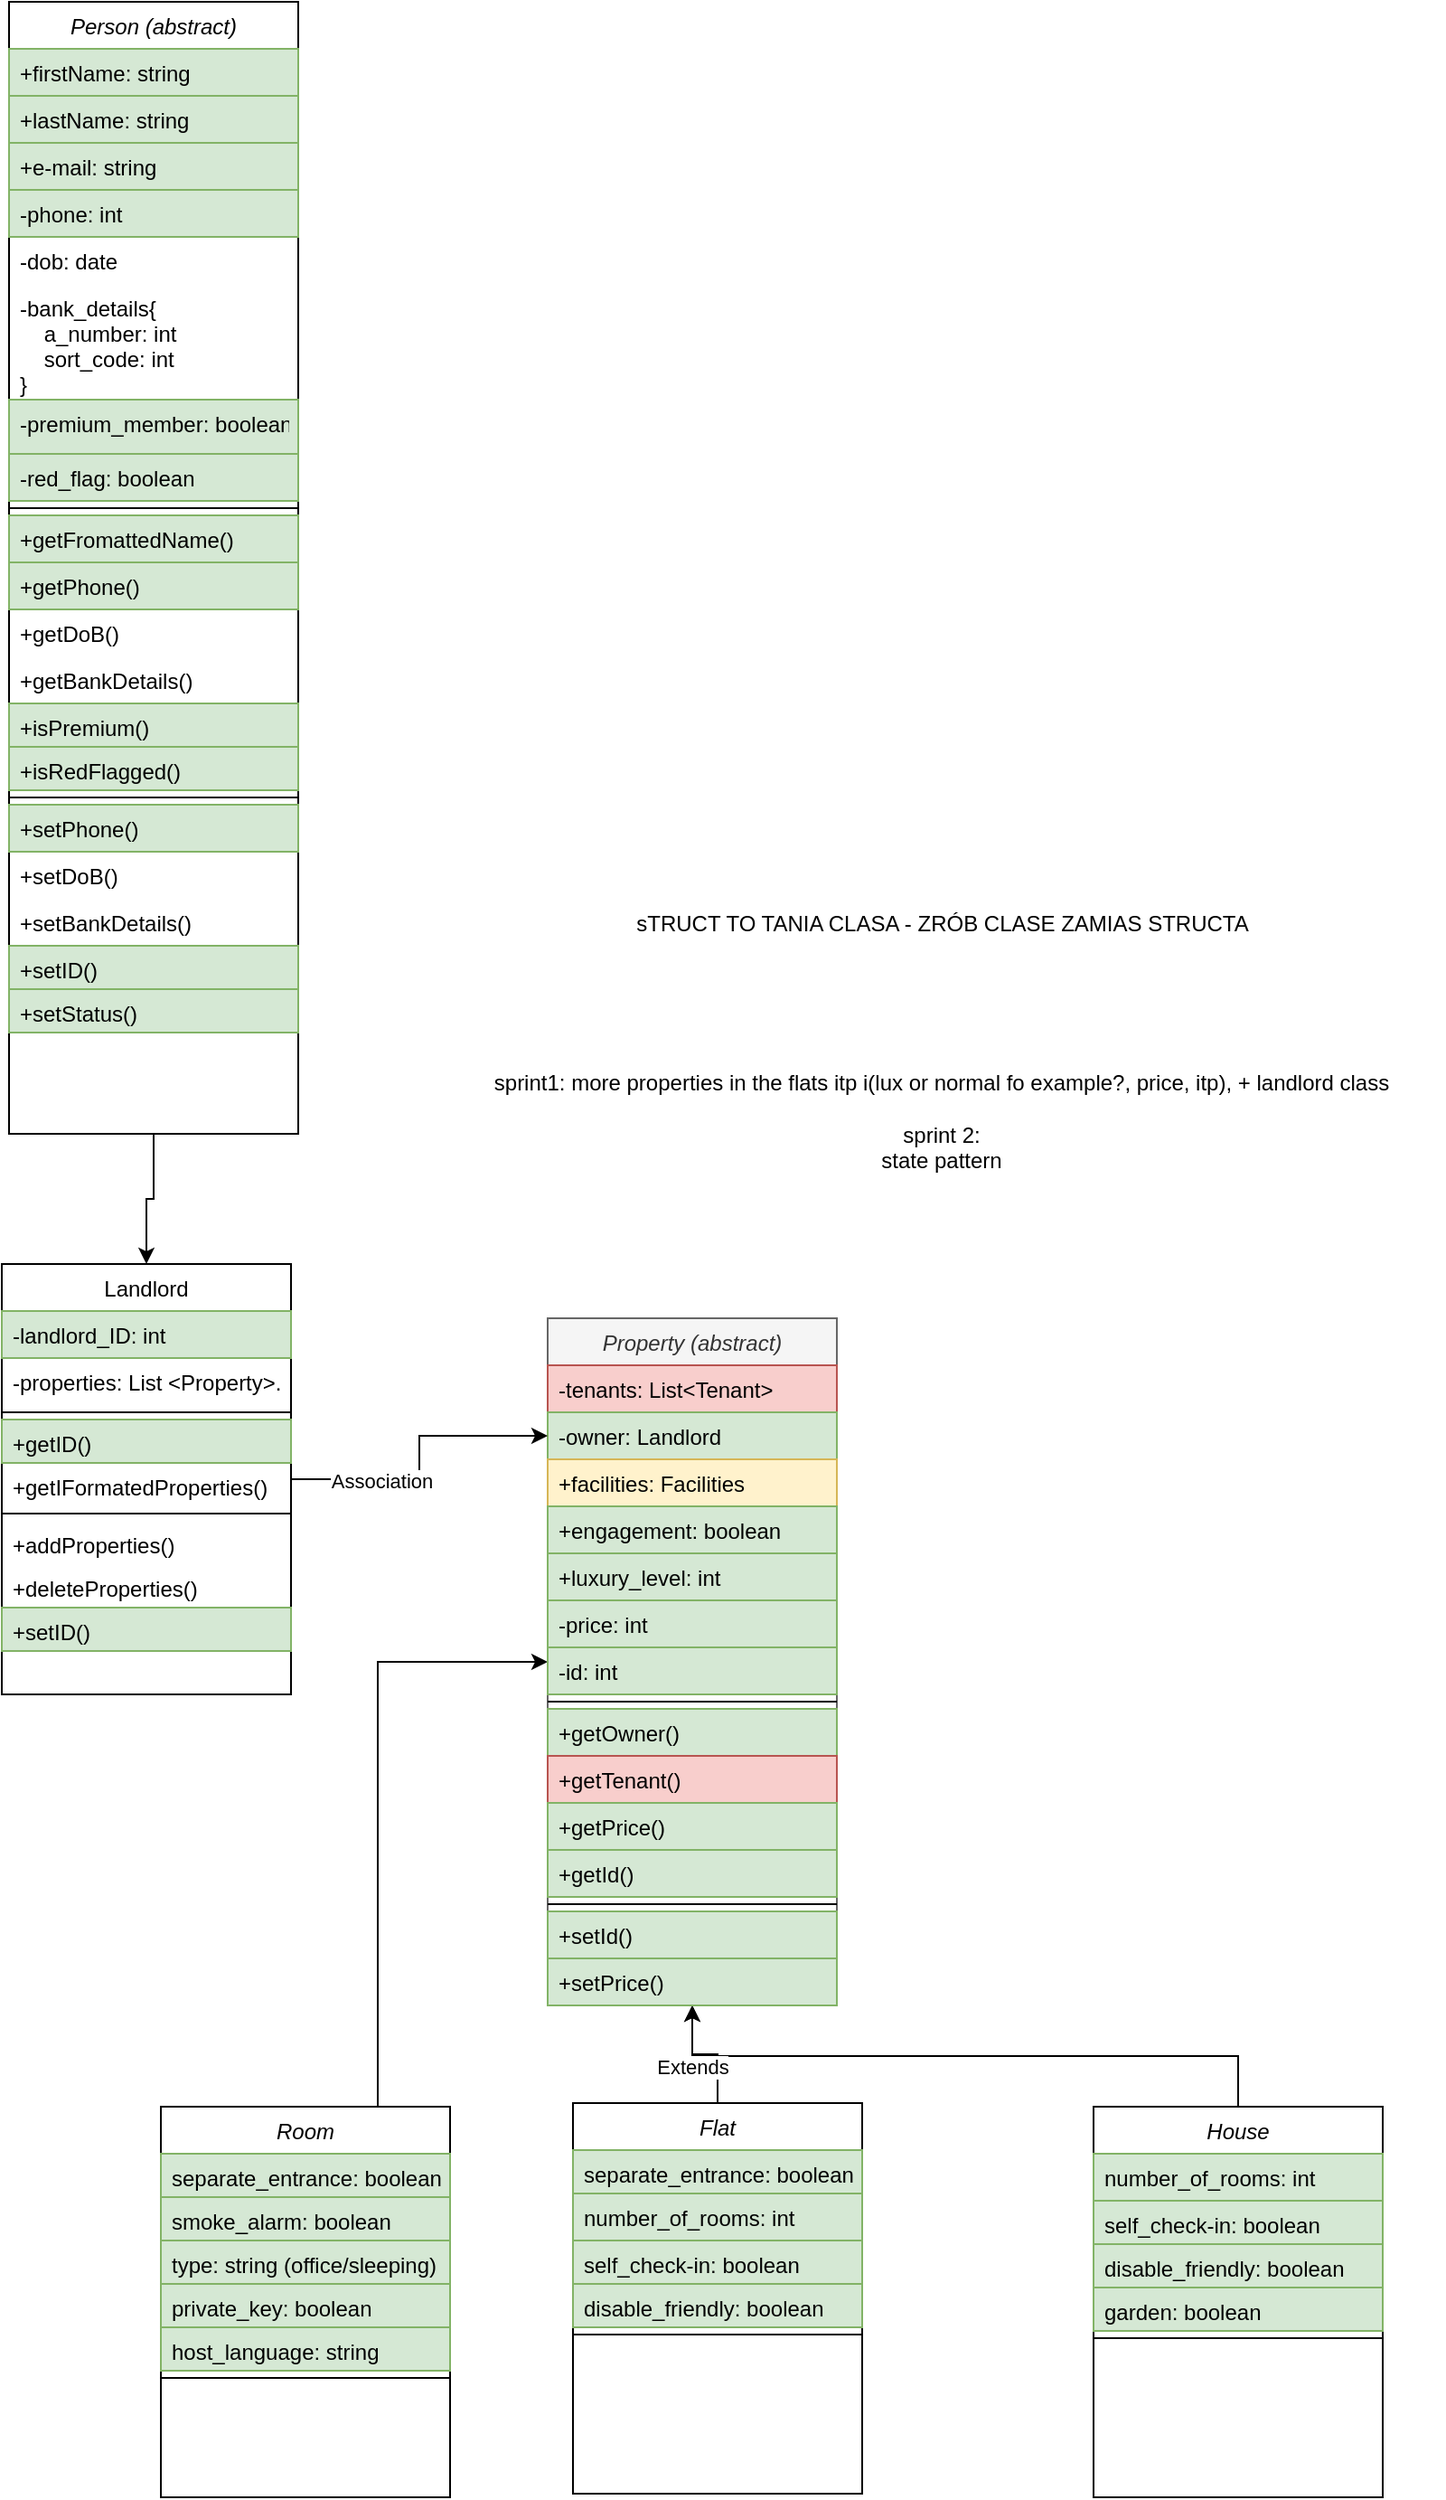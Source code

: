 <mxfile version="22.0.8" type="device">
  <diagram name="Page-1" id="CIg9Ezx60mvqx6suTcHn">
    <mxGraphModel dx="1174" dy="2411" grid="1" gridSize="2" guides="1" tooltips="1" connect="1" arrows="1" fold="1" page="1" pageScale="1" pageWidth="827" pageHeight="1169" math="0" shadow="0">
      <root>
        <mxCell id="0" />
        <mxCell id="1" parent="0" />
        <mxCell id="_879MR6t-2GijJNDmMTG-2" value="House" style="swimlane;fontStyle=2;align=center;verticalAlign=top;childLayout=stackLayout;horizontal=1;startSize=26;horizontalStack=0;resizeParent=1;resizeLast=0;collapsible=1;marginBottom=0;rounded=0;shadow=0;strokeWidth=1;" parent="1" vertex="1">
          <mxGeometry x="622" y="214" width="160" height="216" as="geometry">
            <mxRectangle x="230" y="140" width="160" height="26" as="alternateBounds" />
          </mxGeometry>
        </mxCell>
        <mxCell id="_879MR6t-2GijJNDmMTG-3" value="number_of_rooms: int" style="text;align=left;verticalAlign=top;spacingLeft=4;spacingRight=4;overflow=hidden;rotatable=0;points=[[0,0.5],[1,0.5]];portConstraint=eastwest;rounded=0;shadow=0;html=0;fillColor=#d5e8d4;strokeColor=#82b366;" parent="_879MR6t-2GijJNDmMTG-2" vertex="1">
          <mxGeometry y="26" width="160" height="26" as="geometry" />
        </mxCell>
        <mxCell id="YzDRFS8b6AQNJ1k75ycB-21" value="self_check-in: boolean" style="text;align=left;verticalAlign=top;spacingLeft=4;spacingRight=4;overflow=hidden;rotatable=0;points=[[0,0.5],[1,0.5]];portConstraint=eastwest;fontStyle=0;fillColor=#d5e8d4;strokeColor=#82b366;" parent="_879MR6t-2GijJNDmMTG-2" vertex="1">
          <mxGeometry y="52" width="160" height="24" as="geometry" />
        </mxCell>
        <mxCell id="YzDRFS8b6AQNJ1k75ycB-23" value="disable_friendly: boolean" style="text;align=left;verticalAlign=top;spacingLeft=4;spacingRight=4;overflow=hidden;rotatable=0;points=[[0,0.5],[1,0.5]];portConstraint=eastwest;fontStyle=0;fillColor=#d5e8d4;strokeColor=#82b366;" parent="_879MR6t-2GijJNDmMTG-2" vertex="1">
          <mxGeometry y="76" width="160" height="24" as="geometry" />
        </mxCell>
        <mxCell id="YzDRFS8b6AQNJ1k75ycB-24" value="garden: boolean" style="text;align=left;verticalAlign=top;spacingLeft=4;spacingRight=4;overflow=hidden;rotatable=0;points=[[0,0.5],[1,0.5]];portConstraint=eastwest;fontStyle=0;fillColor=#d5e8d4;strokeColor=#82b366;" parent="_879MR6t-2GijJNDmMTG-2" vertex="1">
          <mxGeometry y="100" width="160" height="24" as="geometry" />
        </mxCell>
        <mxCell id="_879MR6t-2GijJNDmMTG-5" value="" style="line;html=1;strokeWidth=1;align=left;verticalAlign=middle;spacingTop=-1;spacingLeft=3;spacingRight=3;rotatable=0;labelPosition=right;points=[];portConstraint=eastwest;" parent="_879MR6t-2GijJNDmMTG-2" vertex="1">
          <mxGeometry y="124" width="160" height="8" as="geometry" />
        </mxCell>
        <mxCell id="_879MR6t-2GijJNDmMTG-7" value="Flat" style="swimlane;fontStyle=2;align=center;verticalAlign=top;childLayout=stackLayout;horizontal=1;startSize=26;horizontalStack=0;resizeParent=1;resizeLast=0;collapsible=1;marginBottom=0;rounded=0;shadow=0;strokeWidth=1;" parent="1" vertex="1">
          <mxGeometry x="334" y="212" width="160" height="216" as="geometry">
            <mxRectangle x="230" y="140" width="160" height="26" as="alternateBounds" />
          </mxGeometry>
        </mxCell>
        <mxCell id="YzDRFS8b6AQNJ1k75ycB-16" value="separate_entrance: boolean" style="text;align=left;verticalAlign=top;spacingLeft=4;spacingRight=4;overflow=hidden;rotatable=0;points=[[0,0.5],[1,0.5]];portConstraint=eastwest;fontStyle=0;fillColor=#d5e8d4;strokeColor=#82b366;" parent="_879MR6t-2GijJNDmMTG-7" vertex="1">
          <mxGeometry y="26" width="160" height="24" as="geometry" />
        </mxCell>
        <mxCell id="YzDRFS8b6AQNJ1k75ycB-13" value="number_of_rooms: int" style="text;align=left;verticalAlign=top;spacingLeft=4;spacingRight=4;overflow=hidden;rotatable=0;points=[[0,0.5],[1,0.5]];portConstraint=eastwest;rounded=0;shadow=0;html=0;fillColor=#d5e8d4;strokeColor=#82b366;" parent="_879MR6t-2GijJNDmMTG-7" vertex="1">
          <mxGeometry y="50" width="160" height="26" as="geometry" />
        </mxCell>
        <mxCell id="YzDRFS8b6AQNJ1k75ycB-20" value="self_check-in: boolean" style="text;align=left;verticalAlign=top;spacingLeft=4;spacingRight=4;overflow=hidden;rotatable=0;points=[[0,0.5],[1,0.5]];portConstraint=eastwest;fontStyle=0;fillColor=#d5e8d4;strokeColor=#82b366;" parent="_879MR6t-2GijJNDmMTG-7" vertex="1">
          <mxGeometry y="76" width="160" height="24" as="geometry" />
        </mxCell>
        <mxCell id="YzDRFS8b6AQNJ1k75ycB-22" value="disable_friendly: boolean" style="text;align=left;verticalAlign=top;spacingLeft=4;spacingRight=4;overflow=hidden;rotatable=0;points=[[0,0.5],[1,0.5]];portConstraint=eastwest;fontStyle=0;fillColor=#d5e8d4;strokeColor=#82b366;" parent="_879MR6t-2GijJNDmMTG-7" vertex="1">
          <mxGeometry y="100" width="160" height="24" as="geometry" />
        </mxCell>
        <mxCell id="_879MR6t-2GijJNDmMTG-10" value="" style="line;html=1;strokeWidth=1;align=left;verticalAlign=middle;spacingTop=-1;spacingLeft=3;spacingRight=3;rotatable=0;labelPosition=right;points=[];portConstraint=eastwest;" parent="_879MR6t-2GijJNDmMTG-7" vertex="1">
          <mxGeometry y="124" width="160" height="8" as="geometry" />
        </mxCell>
        <mxCell id="_879MR6t-2GijJNDmMTG-12" value="Room" style="swimlane;fontStyle=2;align=center;verticalAlign=top;childLayout=stackLayout;horizontal=1;startSize=26;horizontalStack=0;resizeParent=1;resizeLast=0;collapsible=1;marginBottom=0;rounded=0;shadow=0;strokeWidth=1;" parent="1" vertex="1">
          <mxGeometry x="106" y="214" width="160" height="216" as="geometry">
            <mxRectangle x="230" y="140" width="160" height="26" as="alternateBounds" />
          </mxGeometry>
        </mxCell>
        <mxCell id="YzDRFS8b6AQNJ1k75ycB-12" value="separate_entrance: boolean" style="text;align=left;verticalAlign=top;spacingLeft=4;spacingRight=4;overflow=hidden;rotatable=0;points=[[0,0.5],[1,0.5]];portConstraint=eastwest;fontStyle=0;fillColor=#d5e8d4;strokeColor=#82b366;" parent="_879MR6t-2GijJNDmMTG-12" vertex="1">
          <mxGeometry y="26" width="160" height="24" as="geometry" />
        </mxCell>
        <mxCell id="YzDRFS8b6AQNJ1k75ycB-14" value="smoke_alarm: boolean" style="text;align=left;verticalAlign=top;spacingLeft=4;spacingRight=4;overflow=hidden;rotatable=0;points=[[0,0.5],[1,0.5]];portConstraint=eastwest;fontStyle=0;fillColor=#d5e8d4;strokeColor=#82b366;" parent="_879MR6t-2GijJNDmMTG-12" vertex="1">
          <mxGeometry y="50" width="160" height="24" as="geometry" />
        </mxCell>
        <mxCell id="YzDRFS8b6AQNJ1k75ycB-17" value="type: string (office/sleeping)" style="text;align=left;verticalAlign=top;spacingLeft=4;spacingRight=4;overflow=hidden;rotatable=0;points=[[0,0.5],[1,0.5]];portConstraint=eastwest;fontStyle=0;fillColor=#d5e8d4;strokeColor=#82b366;" parent="_879MR6t-2GijJNDmMTG-12" vertex="1">
          <mxGeometry y="74" width="160" height="24" as="geometry" />
        </mxCell>
        <mxCell id="YzDRFS8b6AQNJ1k75ycB-18" value="private_key: boolean" style="text;align=left;verticalAlign=top;spacingLeft=4;spacingRight=4;overflow=hidden;rotatable=0;points=[[0,0.5],[1,0.5]];portConstraint=eastwest;fontStyle=0;fillColor=#d5e8d4;strokeColor=#82b366;" parent="_879MR6t-2GijJNDmMTG-12" vertex="1">
          <mxGeometry y="98" width="160" height="24" as="geometry" />
        </mxCell>
        <mxCell id="YzDRFS8b6AQNJ1k75ycB-19" value="host_language: string" style="text;align=left;verticalAlign=top;spacingLeft=4;spacingRight=4;overflow=hidden;rotatable=0;points=[[0,0.5],[1,0.5]];portConstraint=eastwest;fontStyle=0;fillColor=#d5e8d4;strokeColor=#82b366;" parent="_879MR6t-2GijJNDmMTG-12" vertex="1">
          <mxGeometry y="122" width="160" height="24" as="geometry" />
        </mxCell>
        <mxCell id="_879MR6t-2GijJNDmMTG-14" value="" style="line;html=1;strokeWidth=1;align=left;verticalAlign=middle;spacingTop=-1;spacingLeft=3;spacingRight=3;rotatable=0;labelPosition=right;points=[];portConstraint=eastwest;" parent="_879MR6t-2GijJNDmMTG-12" vertex="1">
          <mxGeometry y="146" width="160" height="8" as="geometry" />
        </mxCell>
        <mxCell id="_879MR6t-2GijJNDmMTG-16" style="edgeStyle=orthogonalEdgeStyle;rounded=0;orthogonalLoop=1;jettySize=auto;html=1;entryX=0.5;entryY=0;entryDx=0;entryDy=0;startArrow=classic;startFill=1;endArrow=none;endFill=0;" parent="1" source="_879MR6t-2GijJNDmMTG-20" target="_879MR6t-2GijJNDmMTG-12" edge="1">
          <mxGeometry relative="1" as="geometry">
            <Array as="points">
              <mxPoint x="226" y="-32" />
              <mxPoint x="226" y="214" />
            </Array>
          </mxGeometry>
        </mxCell>
        <mxCell id="_879MR6t-2GijJNDmMTG-17" style="edgeStyle=orthogonalEdgeStyle;rounded=0;orthogonalLoop=1;jettySize=auto;html=1;exitX=0.5;exitY=1;exitDx=0;exitDy=0;entryX=0.5;entryY=0;entryDx=0;entryDy=0;endArrow=none;endFill=0;startArrow=classic;startFill=1;" parent="1" source="_879MR6t-2GijJNDmMTG-20" target="_879MR6t-2GijJNDmMTG-7" edge="1">
          <mxGeometry relative="1" as="geometry" />
        </mxCell>
        <mxCell id="_879MR6t-2GijJNDmMTG-18" style="edgeStyle=orthogonalEdgeStyle;rounded=0;orthogonalLoop=1;jettySize=auto;html=1;exitX=0.5;exitY=1;exitDx=0;exitDy=0;endArrow=none;endFill=0;startArrow=classic;startFill=1;" parent="1" source="_879MR6t-2GijJNDmMTG-20" target="_879MR6t-2GijJNDmMTG-2" edge="1">
          <mxGeometry relative="1" as="geometry" />
        </mxCell>
        <mxCell id="_879MR6t-2GijJNDmMTG-19" value="Extends" style="edgeLabel;html=1;align=center;verticalAlign=middle;resizable=0;points=[];" parent="_879MR6t-2GijJNDmMTG-18" vertex="1" connectable="0">
          <mxGeometry x="-0.93" y="1" relative="1" as="geometry">
            <mxPoint x="-1" y="21" as="offset" />
          </mxGeometry>
        </mxCell>
        <mxCell id="_879MR6t-2GijJNDmMTG-20" value="Property (abstract)" style="swimlane;fontStyle=2;align=center;verticalAlign=top;childLayout=stackLayout;horizontal=1;startSize=26;horizontalStack=0;resizeParent=1;resizeLast=0;collapsible=1;marginBottom=0;rounded=0;shadow=0;strokeWidth=1;fillColor=#f5f5f5;fontColor=#333333;strokeColor=#666666;" parent="1" vertex="1">
          <mxGeometry x="320" y="-222" width="160" height="380" as="geometry">
            <mxRectangle x="230" y="140" width="160" height="26" as="alternateBounds" />
          </mxGeometry>
        </mxCell>
        <mxCell id="_879MR6t-2GijJNDmMTG-21" value="-tenants: List&lt;Tenant&gt;" style="text;align=left;verticalAlign=top;spacingLeft=4;spacingRight=4;overflow=hidden;rotatable=0;points=[[0,0.5],[1,0.5]];portConstraint=eastwest;rounded=0;shadow=0;html=0;fillColor=#f8cecc;strokeColor=#b85450;" parent="_879MR6t-2GijJNDmMTG-20" vertex="1">
          <mxGeometry y="26" width="160" height="26" as="geometry" />
        </mxCell>
        <mxCell id="_879MR6t-2GijJNDmMTG-22" value="-owner: Landlord" style="text;align=left;verticalAlign=top;spacingLeft=4;spacingRight=4;overflow=hidden;rotatable=0;points=[[0,0.5],[1,0.5]];portConstraint=eastwest;rounded=0;shadow=0;html=0;fillColor=#d5e8d4;strokeColor=#82b366;" parent="_879MR6t-2GijJNDmMTG-20" vertex="1">
          <mxGeometry y="52" width="160" height="26" as="geometry" />
        </mxCell>
        <mxCell id="_879MR6t-2GijJNDmMTG-23" value="+facilities: Facilities" style="text;align=left;verticalAlign=top;spacingLeft=4;spacingRight=4;overflow=hidden;rotatable=0;points=[[0,0.5],[1,0.5]];portConstraint=eastwest;rounded=0;shadow=0;html=0;fillColor=#fff2cc;strokeColor=#d6b656;" parent="_879MR6t-2GijJNDmMTG-20" vertex="1">
          <mxGeometry y="78" width="160" height="26" as="geometry" />
        </mxCell>
        <mxCell id="_879MR6t-2GijJNDmMTG-24" value="+engagement: boolean" style="text;align=left;verticalAlign=top;spacingLeft=4;spacingRight=4;overflow=hidden;rotatable=0;points=[[0,0.5],[1,0.5]];portConstraint=eastwest;fillColor=#d5e8d4;strokeColor=#82b366;" parent="_879MR6t-2GijJNDmMTG-20" vertex="1">
          <mxGeometry y="104" width="160" height="26" as="geometry" />
        </mxCell>
        <mxCell id="YzDRFS8b6AQNJ1k75ycB-11" value="+luxury_level: int" style="text;align=left;verticalAlign=top;spacingLeft=4;spacingRight=4;overflow=hidden;rotatable=0;points=[[0,0.5],[1,0.5]];portConstraint=eastwest;rounded=0;shadow=0;html=0;fillColor=#d5e8d4;strokeColor=#82b366;" parent="_879MR6t-2GijJNDmMTG-20" vertex="1">
          <mxGeometry y="130" width="160" height="26" as="geometry" />
        </mxCell>
        <mxCell id="_879MR6t-2GijJNDmMTG-13" value="-price: int" style="text;align=left;verticalAlign=top;spacingLeft=4;spacingRight=4;overflow=hidden;rotatable=0;points=[[0,0.5],[1,0.5]];portConstraint=eastwest;rounded=0;shadow=0;html=0;fillColor=#d5e8d4;strokeColor=#82b366;" parent="_879MR6t-2GijJNDmMTG-20" vertex="1">
          <mxGeometry y="156" width="160" height="26" as="geometry" />
        </mxCell>
        <mxCell id="YzDRFS8b6AQNJ1k75ycB-27" value="-id: int" style="text;align=left;verticalAlign=top;spacingLeft=4;spacingRight=4;overflow=hidden;rotatable=0;points=[[0,0.5],[1,0.5]];portConstraint=eastwest;rounded=0;shadow=0;html=0;fillColor=#d5e8d4;strokeColor=#82b366;" parent="_879MR6t-2GijJNDmMTG-20" vertex="1">
          <mxGeometry y="182" width="160" height="26" as="geometry" />
        </mxCell>
        <mxCell id="_879MR6t-2GijJNDmMTG-25" value="" style="line;html=1;strokeWidth=1;align=left;verticalAlign=middle;spacingTop=-1;spacingLeft=3;spacingRight=3;rotatable=0;labelPosition=right;points=[];portConstraint=eastwest;" parent="_879MR6t-2GijJNDmMTG-20" vertex="1">
          <mxGeometry y="208" width="160" height="8" as="geometry" />
        </mxCell>
        <mxCell id="_879MR6t-2GijJNDmMTG-26" value="+getOwner()" style="text;align=left;verticalAlign=top;spacingLeft=4;spacingRight=4;overflow=hidden;rotatable=0;points=[[0,0.5],[1,0.5]];portConstraint=eastwest;fillColor=#d5e8d4;strokeColor=#82b366;" parent="_879MR6t-2GijJNDmMTG-20" vertex="1">
          <mxGeometry y="216" width="160" height="26" as="geometry" />
        </mxCell>
        <mxCell id="_879MR6t-2GijJNDmMTG-27" value="+getTenant()" style="text;align=left;verticalAlign=top;spacingLeft=4;spacingRight=4;overflow=hidden;rotatable=0;points=[[0,0.5],[1,0.5]];portConstraint=eastwest;fillColor=#f8cecc;strokeColor=#b85450;" parent="_879MR6t-2GijJNDmMTG-20" vertex="1">
          <mxGeometry y="242" width="160" height="26" as="geometry" />
        </mxCell>
        <mxCell id="YzDRFS8b6AQNJ1k75ycB-25" value="+getPrice()" style="text;align=left;verticalAlign=top;spacingLeft=4;spacingRight=4;overflow=hidden;rotatable=0;points=[[0,0.5],[1,0.5]];portConstraint=eastwest;fillColor=#d5e8d4;strokeColor=#82b366;" parent="_879MR6t-2GijJNDmMTG-20" vertex="1">
          <mxGeometry y="268" width="160" height="26" as="geometry" />
        </mxCell>
        <mxCell id="YzDRFS8b6AQNJ1k75ycB-28" value="+getId()" style="text;align=left;verticalAlign=top;spacingLeft=4;spacingRight=4;overflow=hidden;rotatable=0;points=[[0,0.5],[1,0.5]];portConstraint=eastwest;fillColor=#d5e8d4;strokeColor=#82b366;" parent="_879MR6t-2GijJNDmMTG-20" vertex="1">
          <mxGeometry y="294" width="160" height="26" as="geometry" />
        </mxCell>
        <mxCell id="YzDRFS8b6AQNJ1k75ycB-30" value="" style="line;html=1;strokeWidth=1;align=left;verticalAlign=middle;spacingTop=-1;spacingLeft=3;spacingRight=3;rotatable=0;labelPosition=right;points=[];portConstraint=eastwest;" parent="_879MR6t-2GijJNDmMTG-20" vertex="1">
          <mxGeometry y="320" width="160" height="8" as="geometry" />
        </mxCell>
        <mxCell id="YzDRFS8b6AQNJ1k75ycB-29" value="+setId()" style="text;align=left;verticalAlign=top;spacingLeft=4;spacingRight=4;overflow=hidden;rotatable=0;points=[[0,0.5],[1,0.5]];portConstraint=eastwest;fillColor=#d5e8d4;strokeColor=#82b366;" parent="_879MR6t-2GijJNDmMTG-20" vertex="1">
          <mxGeometry y="328" width="160" height="26" as="geometry" />
        </mxCell>
        <mxCell id="YzDRFS8b6AQNJ1k75ycB-31" value="+setPrice()" style="text;align=left;verticalAlign=top;spacingLeft=4;spacingRight=4;overflow=hidden;rotatable=0;points=[[0,0.5],[1,0.5]];portConstraint=eastwest;fillColor=#d5e8d4;strokeColor=#82b366;" parent="_879MR6t-2GijJNDmMTG-20" vertex="1">
          <mxGeometry y="354" width="160" height="26" as="geometry" />
        </mxCell>
        <mxCell id="_879MR6t-2GijJNDmMTG-44" value="sprint1: more properties in the flats itp i(lux or normal fo example?, price, itp), + landlord class&lt;br&gt;&lt;br&gt;sprint 2:&lt;br&gt;state pattern" style="text;html=1;strokeColor=none;fillColor=none;align=center;verticalAlign=middle;whiteSpace=wrap;rounded=0;" parent="1" vertex="1">
          <mxGeometry x="260" y="-386" width="556" height="110" as="geometry" />
        </mxCell>
        <mxCell id="YzDRFS8b6AQNJ1k75ycB-1" value="" style="edgeStyle=orthogonalEdgeStyle;rounded=0;orthogonalLoop=1;jettySize=auto;html=1;entryX=0;entryY=0.5;entryDx=0;entryDy=0;" parent="1" source="08Q4Caeq3yxX9QelcsKG-1" target="_879MR6t-2GijJNDmMTG-22" edge="1">
          <mxGeometry relative="1" as="geometry">
            <mxPoint x="218" y="-182.968" as="sourcePoint" />
          </mxGeometry>
        </mxCell>
        <mxCell id="YzDRFS8b6AQNJ1k75ycB-2" value="Association" style="edgeLabel;html=1;align=center;verticalAlign=middle;resizable=0;points=[];" parent="YzDRFS8b6AQNJ1k75ycB-1" vertex="1" connectable="0">
          <mxGeometry x="-0.401" y="-1" relative="1" as="geometry">
            <mxPoint as="offset" />
          </mxGeometry>
        </mxCell>
        <mxCell id="08Q4Caeq3yxX9QelcsKG-1" value="Landlord" style="swimlane;fontStyle=0;align=center;verticalAlign=top;childLayout=stackLayout;horizontal=1;startSize=26;horizontalStack=0;resizeParent=1;resizeLast=0;collapsible=1;marginBottom=0;rounded=0;shadow=0;strokeWidth=1;" parent="1" vertex="1">
          <mxGeometry x="18" y="-252" width="160" height="238" as="geometry">
            <mxRectangle x="130" y="380" width="160" height="26" as="alternateBounds" />
          </mxGeometry>
        </mxCell>
        <mxCell id="08Q4Caeq3yxX9QelcsKG-2" value="-landlord_ID: int" style="text;align=left;verticalAlign=top;spacingLeft=4;spacingRight=4;overflow=hidden;rotatable=0;points=[[0,0.5],[1,0.5]];portConstraint=eastwest;fillColor=#d5e8d4;strokeColor=#82b366;" parent="08Q4Caeq3yxX9QelcsKG-1" vertex="1">
          <mxGeometry y="26" width="160" height="26" as="geometry" />
        </mxCell>
        <mxCell id="08Q4Caeq3yxX9QelcsKG-3" value="-properties: List &lt;Property&gt;...&gt;" style="text;align=left;verticalAlign=top;spacingLeft=4;spacingRight=4;overflow=hidden;rotatable=0;points=[[0,0.5],[1,0.5]];portConstraint=eastwest;" parent="08Q4Caeq3yxX9QelcsKG-1" vertex="1">
          <mxGeometry y="52" width="160" height="26" as="geometry" />
        </mxCell>
        <mxCell id="08Q4Caeq3yxX9QelcsKG-4" value="" style="line;html=1;strokeWidth=1;align=left;verticalAlign=middle;spacingTop=-1;spacingLeft=3;spacingRight=3;rotatable=0;labelPosition=right;points=[];portConstraint=eastwest;" parent="08Q4Caeq3yxX9QelcsKG-1" vertex="1">
          <mxGeometry y="78" width="160" height="8" as="geometry" />
        </mxCell>
        <mxCell id="08Q4Caeq3yxX9QelcsKG-5" value="+getID()" style="text;align=left;verticalAlign=top;spacingLeft=4;spacingRight=4;overflow=hidden;rotatable=0;points=[[0,0.5],[1,0.5]];portConstraint=eastwest;fillColor=#d5e8d4;strokeColor=#82b366;" parent="08Q4Caeq3yxX9QelcsKG-1" vertex="1">
          <mxGeometry y="86" width="160" height="24" as="geometry" />
        </mxCell>
        <mxCell id="08Q4Caeq3yxX9QelcsKG-6" value="+getIFormatedProperties()" style="text;align=left;verticalAlign=top;spacingLeft=4;spacingRight=4;overflow=hidden;rotatable=0;points=[[0,0.5],[1,0.5]];portConstraint=eastwest;" parent="08Q4Caeq3yxX9QelcsKG-1" vertex="1">
          <mxGeometry y="110" width="160" height="24" as="geometry" />
        </mxCell>
        <mxCell id="08Q4Caeq3yxX9QelcsKG-7" value="" style="line;html=1;strokeWidth=1;align=left;verticalAlign=middle;spacingTop=-1;spacingLeft=3;spacingRight=3;rotatable=0;labelPosition=right;points=[];portConstraint=eastwest;" parent="08Q4Caeq3yxX9QelcsKG-1" vertex="1">
          <mxGeometry y="134" width="160" height="8" as="geometry" />
        </mxCell>
        <mxCell id="08Q4Caeq3yxX9QelcsKG-10" value="+addProperties()" style="text;align=left;verticalAlign=top;spacingLeft=4;spacingRight=4;overflow=hidden;rotatable=0;points=[[0,0.5],[1,0.5]];portConstraint=eastwest;" parent="08Q4Caeq3yxX9QelcsKG-1" vertex="1">
          <mxGeometry y="142" width="160" height="24" as="geometry" />
        </mxCell>
        <mxCell id="08Q4Caeq3yxX9QelcsKG-11" value="+deleteProperties()" style="text;align=left;verticalAlign=top;spacingLeft=4;spacingRight=4;overflow=hidden;rotatable=0;points=[[0,0.5],[1,0.5]];portConstraint=eastwest;" parent="08Q4Caeq3yxX9QelcsKG-1" vertex="1">
          <mxGeometry y="166" width="160" height="24" as="geometry" />
        </mxCell>
        <mxCell id="08Q4Caeq3yxX9QelcsKG-9" value="+setID()" style="text;align=left;verticalAlign=top;spacingLeft=4;spacingRight=4;overflow=hidden;rotatable=0;points=[[0,0.5],[1,0.5]];portConstraint=eastwest;fillColor=#d5e8d4;strokeColor=#82b366;" parent="08Q4Caeq3yxX9QelcsKG-1" vertex="1">
          <mxGeometry y="190" width="160" height="24" as="geometry" />
        </mxCell>
        <mxCell id="WIct_mZXtRRlxKWXM11I-23" value="" style="edgeStyle=orthogonalEdgeStyle;rounded=0;orthogonalLoop=1;jettySize=auto;html=1;entryX=0.5;entryY=0;entryDx=0;entryDy=0;" parent="1" source="WIct_mZXtRRlxKWXM11I-1" target="08Q4Caeq3yxX9QelcsKG-1" edge="1">
          <mxGeometry relative="1" as="geometry" />
        </mxCell>
        <mxCell id="WIct_mZXtRRlxKWXM11I-1" value="Person (abstract)" style="swimlane;fontStyle=2;align=center;verticalAlign=top;childLayout=stackLayout;horizontal=1;startSize=26;horizontalStack=0;resizeParent=1;resizeLast=0;collapsible=1;marginBottom=0;rounded=0;shadow=0;strokeWidth=1;" parent="1" vertex="1">
          <mxGeometry x="22" y="-950" width="160" height="626" as="geometry">
            <mxRectangle x="230" y="140" width="160" height="26" as="alternateBounds" />
          </mxGeometry>
        </mxCell>
        <mxCell id="WIct_mZXtRRlxKWXM11I-2" value="+firstName: string" style="text;align=left;verticalAlign=top;spacingLeft=4;spacingRight=4;overflow=hidden;rotatable=0;points=[[0,0.5],[1,0.5]];portConstraint=eastwest;fillColor=#d5e8d4;strokeColor=#82b366;" parent="WIct_mZXtRRlxKWXM11I-1" vertex="1">
          <mxGeometry y="26" width="160" height="26" as="geometry" />
        </mxCell>
        <mxCell id="WIct_mZXtRRlxKWXM11I-3" value="+lastName: string" style="text;align=left;verticalAlign=top;spacingLeft=4;spacingRight=4;overflow=hidden;rotatable=0;points=[[0,0.5],[1,0.5]];portConstraint=eastwest;rounded=0;shadow=0;html=0;fillColor=#d5e8d4;strokeColor=#82b366;" parent="WIct_mZXtRRlxKWXM11I-1" vertex="1">
          <mxGeometry y="52" width="160" height="26" as="geometry" />
        </mxCell>
        <mxCell id="WIct_mZXtRRlxKWXM11I-4" value="+e-mail: string" style="text;align=left;verticalAlign=top;spacingLeft=4;spacingRight=4;overflow=hidden;rotatable=0;points=[[0,0.5],[1,0.5]];portConstraint=eastwest;rounded=0;shadow=0;html=0;fillColor=#d5e8d4;strokeColor=#82b366;" parent="WIct_mZXtRRlxKWXM11I-1" vertex="1">
          <mxGeometry y="78" width="160" height="26" as="geometry" />
        </mxCell>
        <mxCell id="WIct_mZXtRRlxKWXM11I-5" value="-phone: int" style="text;align=left;verticalAlign=top;spacingLeft=4;spacingRight=4;overflow=hidden;rotatable=0;points=[[0,0.5],[1,0.5]];portConstraint=eastwest;rounded=0;shadow=0;html=0;fillColor=#d5e8d4;strokeColor=#82b366;" parent="WIct_mZXtRRlxKWXM11I-1" vertex="1">
          <mxGeometry y="104" width="160" height="26" as="geometry" />
        </mxCell>
        <mxCell id="WIct_mZXtRRlxKWXM11I-6" value="-dob: date" style="text;align=left;verticalAlign=top;spacingLeft=4;spacingRight=4;overflow=hidden;rotatable=0;points=[[0,0.5],[1,0.5]];portConstraint=eastwest;rounded=0;shadow=0;html=0;" parent="WIct_mZXtRRlxKWXM11I-1" vertex="1">
          <mxGeometry y="130" width="160" height="26" as="geometry" />
        </mxCell>
        <mxCell id="WIct_mZXtRRlxKWXM11I-7" value="-bank_details{&#xa;    a_number: int&#xa;    sort_code: int&#xa;}" style="text;align=left;verticalAlign=top;spacingLeft=4;spacingRight=4;overflow=hidden;rotatable=0;points=[[0,0.5],[1,0.5]];portConstraint=eastwest;rounded=0;shadow=0;html=0;" parent="WIct_mZXtRRlxKWXM11I-1" vertex="1">
          <mxGeometry y="156" width="160" height="64" as="geometry" />
        </mxCell>
        <mxCell id="WIct_mZXtRRlxKWXM11I-8" value="-premium_member: boolean" style="text;align=left;verticalAlign=top;spacingLeft=4;spacingRight=4;overflow=hidden;rotatable=0;points=[[0,0.5],[1,0.5]];portConstraint=eastwest;fillColor=#d5e8d4;strokeColor=#82b366;" parent="WIct_mZXtRRlxKWXM11I-1" vertex="1">
          <mxGeometry y="220" width="160" height="30" as="geometry" />
        </mxCell>
        <mxCell id="WIct_mZXtRRlxKWXM11I-9" value="-red_flag: boolean" style="text;align=left;verticalAlign=top;spacingLeft=4;spacingRight=4;overflow=hidden;rotatable=0;points=[[0,0.5],[1,0.5]];portConstraint=eastwest;fillColor=#d5e8d4;strokeColor=#82b366;" parent="WIct_mZXtRRlxKWXM11I-1" vertex="1">
          <mxGeometry y="250" width="160" height="26" as="geometry" />
        </mxCell>
        <mxCell id="WIct_mZXtRRlxKWXM11I-10" value="" style="line;html=1;strokeWidth=1;align=left;verticalAlign=middle;spacingTop=-1;spacingLeft=3;spacingRight=3;rotatable=0;labelPosition=right;points=[];portConstraint=eastwest;" parent="WIct_mZXtRRlxKWXM11I-1" vertex="1">
          <mxGeometry y="276" width="160" height="8" as="geometry" />
        </mxCell>
        <mxCell id="WIct_mZXtRRlxKWXM11I-11" value="+getFromattedName()" style="text;align=left;verticalAlign=top;spacingLeft=4;spacingRight=4;overflow=hidden;rotatable=0;points=[[0,0.5],[1,0.5]];portConstraint=eastwest;fillColor=#d5e8d4;strokeColor=#82b366;" parent="WIct_mZXtRRlxKWXM11I-1" vertex="1">
          <mxGeometry y="284" width="160" height="26" as="geometry" />
        </mxCell>
        <mxCell id="WIct_mZXtRRlxKWXM11I-12" value="+getPhone()" style="text;align=left;verticalAlign=top;spacingLeft=4;spacingRight=4;overflow=hidden;rotatable=0;points=[[0,0.5],[1,0.5]];portConstraint=eastwest;fillColor=#d5e8d4;strokeColor=#82b366;" parent="WIct_mZXtRRlxKWXM11I-1" vertex="1">
          <mxGeometry y="310" width="160" height="26" as="geometry" />
        </mxCell>
        <mxCell id="WIct_mZXtRRlxKWXM11I-13" value="+getDoB()" style="text;align=left;verticalAlign=top;spacingLeft=4;spacingRight=4;overflow=hidden;rotatable=0;points=[[0,0.5],[1,0.5]];portConstraint=eastwest;" parent="WIct_mZXtRRlxKWXM11I-1" vertex="1">
          <mxGeometry y="336" width="160" height="26" as="geometry" />
        </mxCell>
        <mxCell id="WIct_mZXtRRlxKWXM11I-14" value="+getBankDetails()" style="text;align=left;verticalAlign=top;spacingLeft=4;spacingRight=4;overflow=hidden;rotatable=0;points=[[0,0.5],[1,0.5]];portConstraint=eastwest;" parent="WIct_mZXtRRlxKWXM11I-1" vertex="1">
          <mxGeometry y="362" width="160" height="26" as="geometry" />
        </mxCell>
        <mxCell id="WIct_mZXtRRlxKWXM11I-15" value="+isPremium()" style="text;align=left;verticalAlign=top;spacingLeft=4;spacingRight=4;overflow=hidden;rotatable=0;points=[[0,0.5],[1,0.5]];portConstraint=eastwest;fillColor=#d5e8d4;strokeColor=#82b366;" parent="WIct_mZXtRRlxKWXM11I-1" vertex="1">
          <mxGeometry y="388" width="160" height="24" as="geometry" />
        </mxCell>
        <mxCell id="WIct_mZXtRRlxKWXM11I-16" value="+isRedFlagged()" style="text;align=left;verticalAlign=top;spacingLeft=4;spacingRight=4;overflow=hidden;rotatable=0;points=[[0,0.5],[1,0.5]];portConstraint=eastwest;fillColor=#d5e8d4;strokeColor=#82b366;" parent="WIct_mZXtRRlxKWXM11I-1" vertex="1">
          <mxGeometry y="412" width="160" height="24" as="geometry" />
        </mxCell>
        <mxCell id="WIct_mZXtRRlxKWXM11I-17" value="" style="line;html=1;strokeWidth=1;align=left;verticalAlign=middle;spacingTop=-1;spacingLeft=3;spacingRight=3;rotatable=0;labelPosition=right;points=[];portConstraint=eastwest;" parent="WIct_mZXtRRlxKWXM11I-1" vertex="1">
          <mxGeometry y="436" width="160" height="8" as="geometry" />
        </mxCell>
        <mxCell id="WIct_mZXtRRlxKWXM11I-18" value="+setPhone()" style="text;align=left;verticalAlign=top;spacingLeft=4;spacingRight=4;overflow=hidden;rotatable=0;points=[[0,0.5],[1,0.5]];portConstraint=eastwest;fillColor=#d5e8d4;strokeColor=#82b366;" parent="WIct_mZXtRRlxKWXM11I-1" vertex="1">
          <mxGeometry y="444" width="160" height="26" as="geometry" />
        </mxCell>
        <mxCell id="WIct_mZXtRRlxKWXM11I-19" value="+setDoB()" style="text;align=left;verticalAlign=top;spacingLeft=4;spacingRight=4;overflow=hidden;rotatable=0;points=[[0,0.5],[1,0.5]];portConstraint=eastwest;rounded=0;shadow=0;html=0;" parent="WIct_mZXtRRlxKWXM11I-1" vertex="1">
          <mxGeometry y="470" width="160" height="26" as="geometry" />
        </mxCell>
        <mxCell id="WIct_mZXtRRlxKWXM11I-20" value="+setBankDetails()" style="text;align=left;verticalAlign=top;spacingLeft=4;spacingRight=4;overflow=hidden;rotatable=0;points=[[0,0.5],[1,0.5]];portConstraint=eastwest;" parent="WIct_mZXtRRlxKWXM11I-1" vertex="1">
          <mxGeometry y="496" width="160" height="26" as="geometry" />
        </mxCell>
        <mxCell id="WIct_mZXtRRlxKWXM11I-21" value="+setID()" style="text;align=left;verticalAlign=top;spacingLeft=4;spacingRight=4;overflow=hidden;rotatable=0;points=[[0,0.5],[1,0.5]];portConstraint=eastwest;fillColor=#d5e8d4;strokeColor=#82b366;" parent="WIct_mZXtRRlxKWXM11I-1" vertex="1">
          <mxGeometry y="522" width="160" height="24" as="geometry" />
        </mxCell>
        <mxCell id="WIct_mZXtRRlxKWXM11I-22" value="+setStatus()" style="text;align=left;verticalAlign=top;spacingLeft=4;spacingRight=4;overflow=hidden;rotatable=0;points=[[0,0.5],[1,0.5]];portConstraint=eastwest;fillColor=#d5e8d4;strokeColor=#82b366;" parent="WIct_mZXtRRlxKWXM11I-1" vertex="1">
          <mxGeometry y="546" width="160" height="24" as="geometry" />
        </mxCell>
        <mxCell id="2RgV12ZcJg-5rhlzUmzn-1" value="sTRUCT TO TANIA CLASA - ZRÓB CLASE ZAMIAS STRUCTA" style="text;html=1;align=center;verticalAlign=middle;resizable=0;points=[];autosize=1;strokeColor=none;fillColor=none;" vertex="1" parent="1">
          <mxGeometry x="359.5" y="-454" width="357" height="27" as="geometry" />
        </mxCell>
      </root>
    </mxGraphModel>
  </diagram>
</mxfile>
